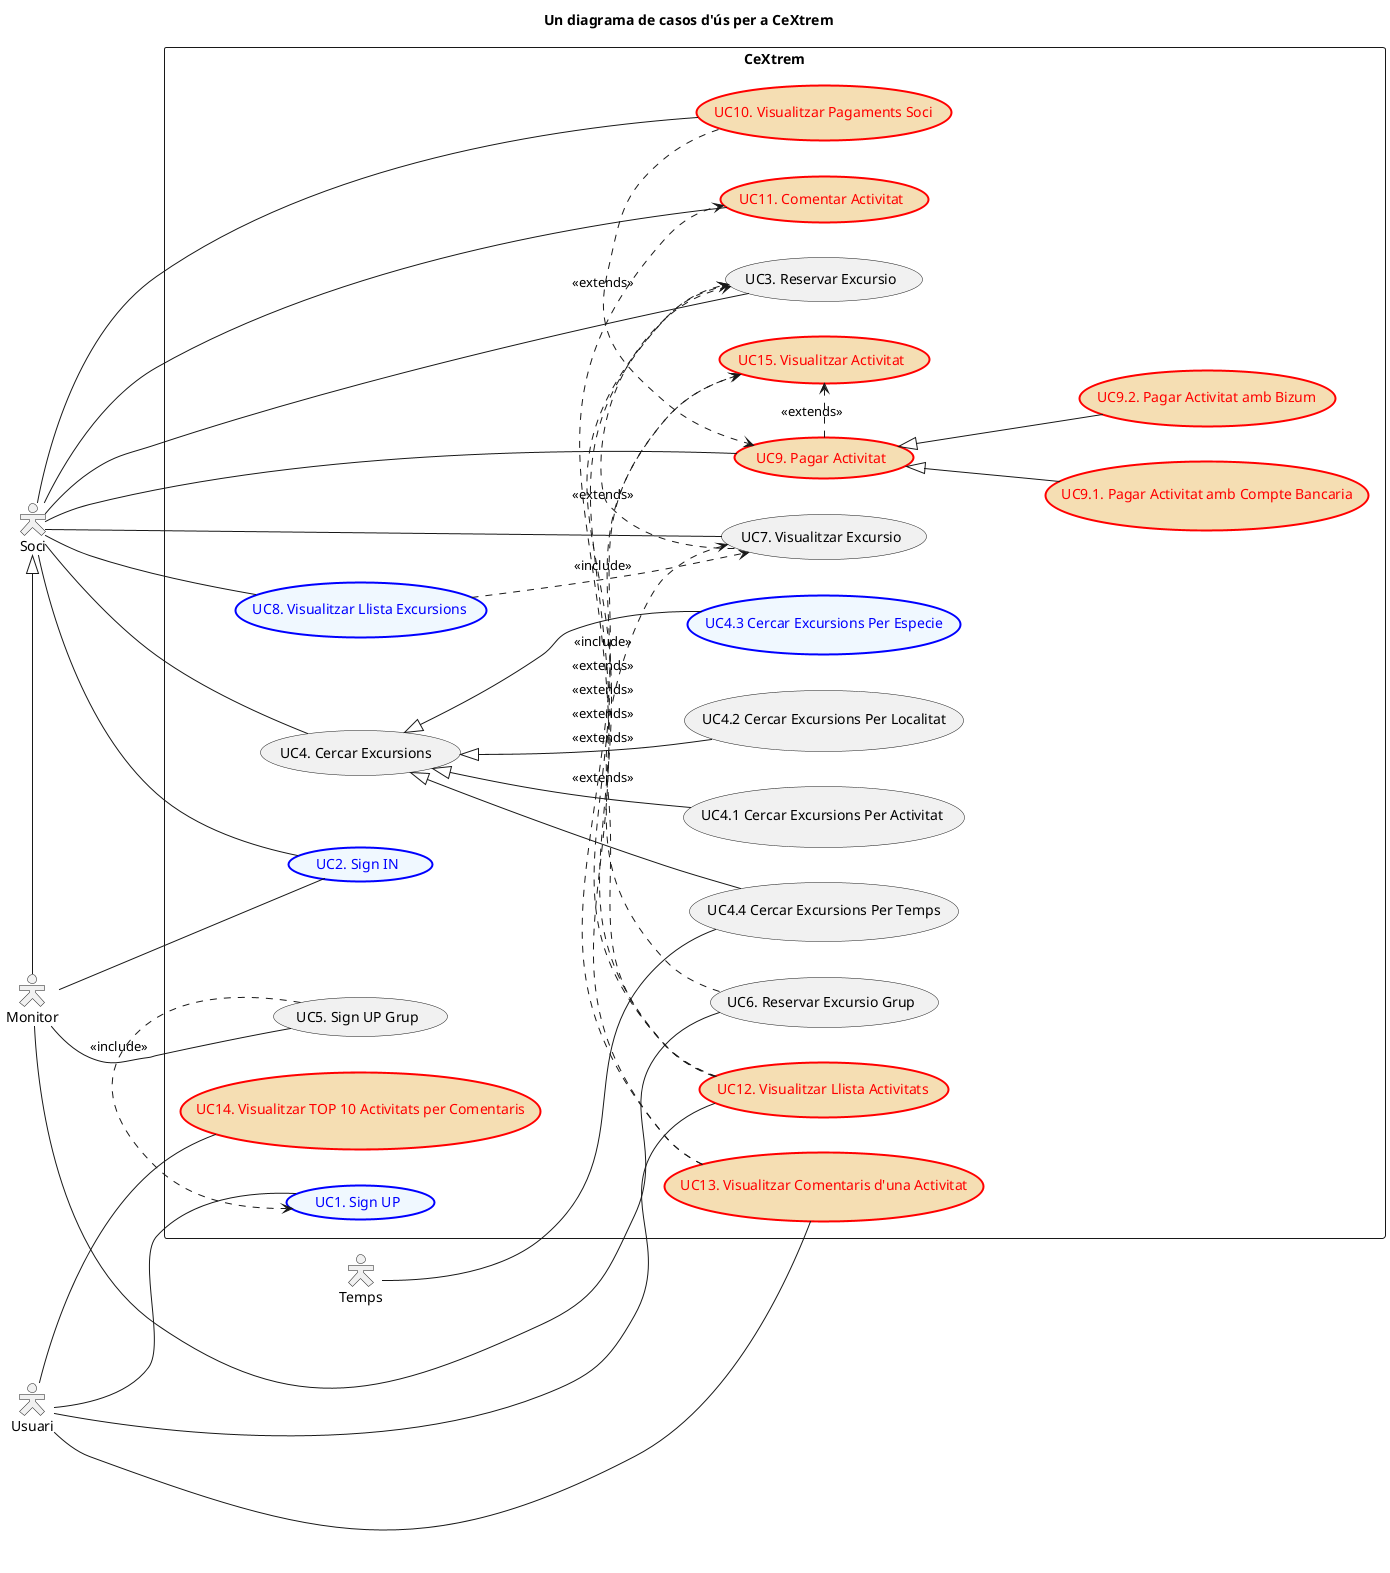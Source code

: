 @startuml
left to right direction
skinparam packageStyle rect 
skinparam actorStyle Hollow

title Un diagrama de casos d'ús per a CeXtrem

actor Usuari as usuari
actor Soci as soci
actor Monitor as monitor
actor Temps as temps

rectangle CeXtrem {

usecase (UC1. Sign UP)  as UC1 #aliceblue;line:blue;line.bold;text:blue
usecase (UC2. Sign IN) as UC2  #aliceblue;line:blue;line.bold;text:blue
usecase (UC3. Reservar Excursio) as UC3
usecase (UC4. Cercar Excursions ) as UC4
usecase (UC4.1 Cercar Excursions Per Activitat ) as UC41
usecase (UC4.2 Cercar Excursions Per Localitat) as UC42
usecase (UC4.3 Cercar Excursions Per Especie) as UC43  #aliceblue;line:blue;line.bold;text:blue
usecase (UC4.4 Cercar Excursions Per Temps) as UC44
usecase (UC5. Sign UP Grup) as UC5
usecase (UC6. Reservar Excursio Grup) as UC6
usecase (UC7. Visualitzar Excursio) as UC7
usecase (UC8. Visualitzar Llista Excursions) as UC8  #aliceblue;line:blue;line.bold;text:blue



soci <|- monitor






UC4 <|-- UC44
UC4 <|-- UC43
UC4 <|-- UC42
UC4 <|-- UC41

soci - UC3
soci - UC4
soci - UC8
soci - UC7


UC7 .> UC3 : <<extends>>
UC5 .> UC1 : <<include>>


monitor - UC5
monitor - UC6

UC6 .> UC3 : <<include>>
UC8 .-> UC7 : <<include>>
monitor -- UC2
soci - UC2
temps -- UC44
usuari -- UC1

usecase (UC9. Pagar Activitat) as UC9  #wheat;line:red;line.bold;text:red
usecase (UC9.1. Pagar Activitat amb Compte Bancaria) as UC91  #wheat;line:red;line.bold;text:red
usecase (UC9.2. Pagar Activitat amb Bizum) as UC92  #wheat;line:red;line.bold;text:red
usecase (UC10. Visualitzar Pagaments Soci) as UC10  #wheat;line:red;line.bold;text:red
usecase (UC11. Comentar Activitat) as UC11  #wheat;line:red;line.bold;text:red
usecase (UC12. Visualitzar Llista Activitats) as UC12  #wheat;line:red;line.bold;text:red
usecase (UC13. Visualitzar Comentaris d'una Activitat) as UC13  #wheat;line:red;line.bold;text:red
usecase (UC14. Visualitzar TOP 10 Activitats per Comentaris) as UC14  #wheat;line:red;line.bold;text:red
usecase (UC15. Visualitzar Activitat) as UC15  #wheat;line:red;line.bold;text:red

soci - UC9
soci - UC10
soci - UC11
usuari - UC12
usuari - UC13
usuari - UC14

UC9 <|-- UC91
UC9 <|-- UC92

UC12 .> UC3 : <<extends>>
UC12 .> UC7 : <<extends>>
UC12 .> UC15 : <<extends>>
UC10 .> UC9 : <<extends>>
UC13 .> UC11 : <<extends>>
UC13 .> UC15 : <<extends>>
UC9 .> UC15 : <<extends>>

}



@enduml


